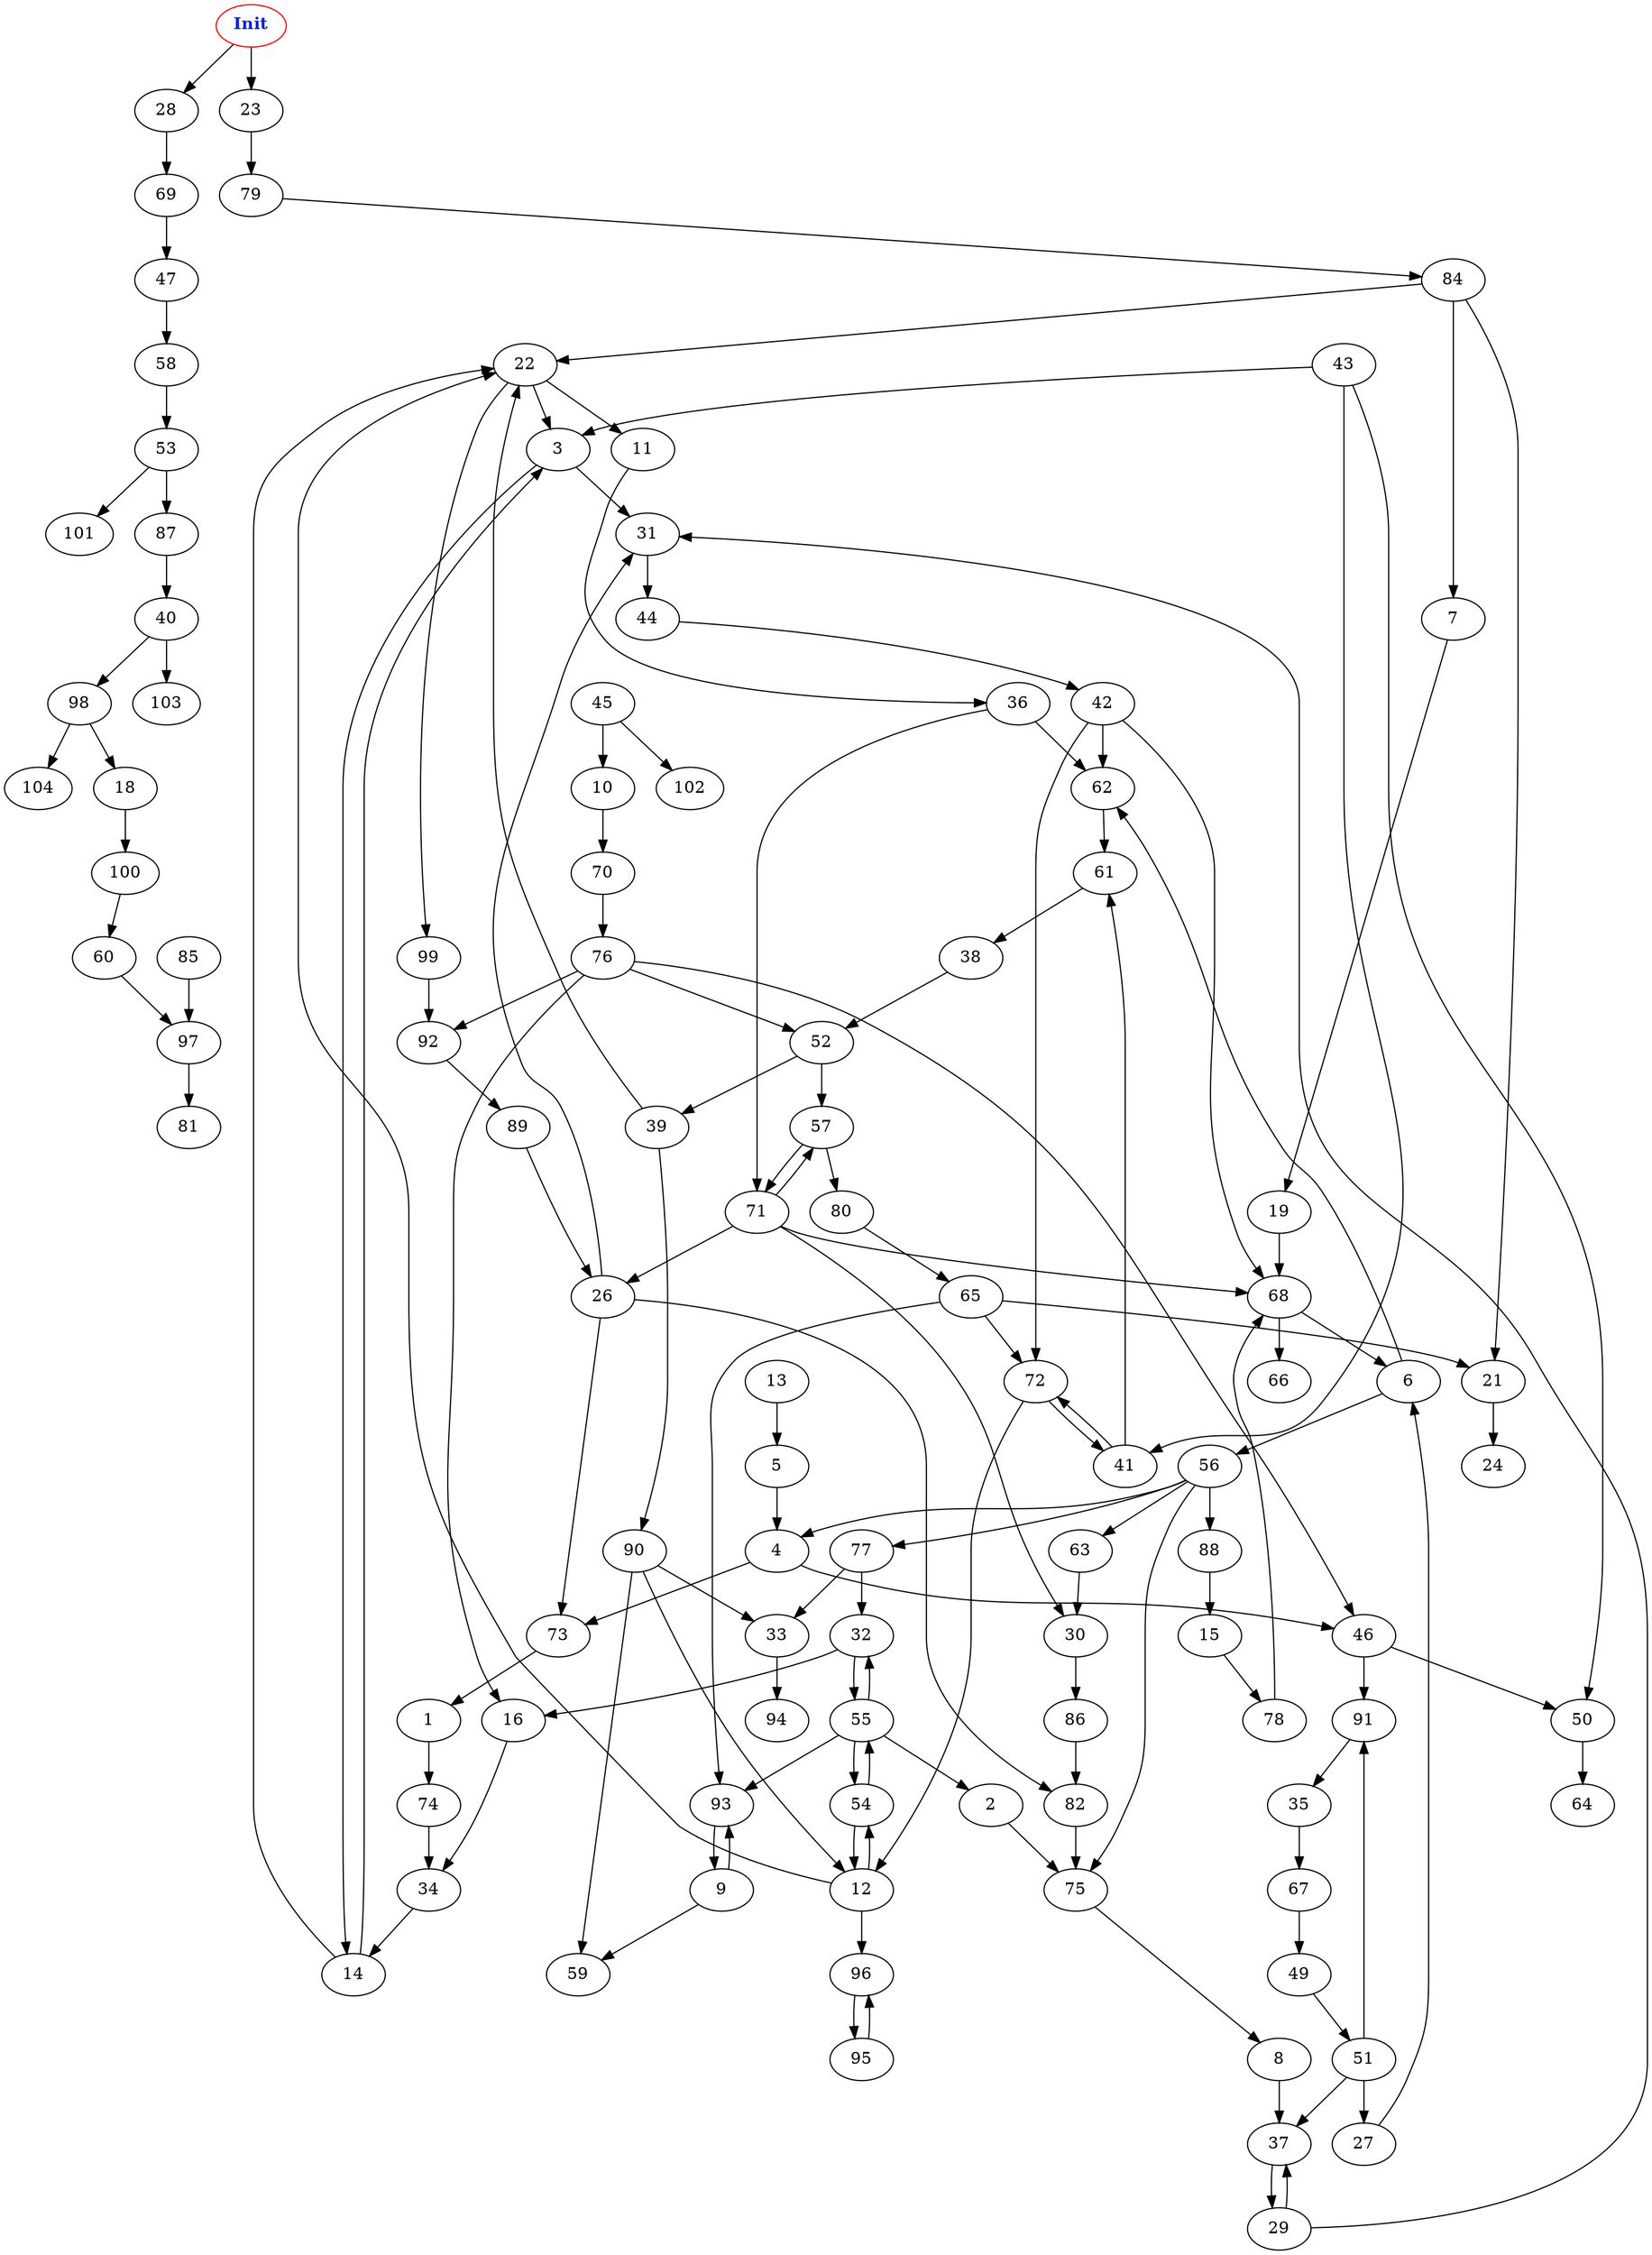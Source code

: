 digraph "Perturbed Net Graph with 100 nodes" {
edge ["class"="link-class"]
"0" ["color"="red","label"=<<b>Init</b>>,"fontcolor"="#1020d0"]
"5" -> "4" ["weight"="6.0"]
"4" -> "46" ["weight"="5.0"]
"4" -> "73" ["weight"="1.0"]
"46" -> "50" ["weight"="7.0"]
"46" -> "91" ["weight"="6.0"]
"73" -> "1" ["weight"="5.0"]
"84" -> "22" ["weight"="3.0"]
"84" -> "21" ["weight"="8.0"]
"84" -> "7" ["weight"="6.0"]
"22" -> "3" ["weight"="8.0"]
"22" -> "99" ["weight"="4.0"]
"22" -> "11" ["weight"="6.0"]
"3" -> "14" ["weight"="8.0"]
"3" -> "31" ["weight"="9.0"]
"14" -> "3" ["weight"="6.0"]
"14" -> "22" ["weight"="5.0"]
"31" -> "44" ["weight"="3.0"]
"99" -> "92" ["weight"="6.0"]
"11" -> "36" ["weight"="3.0"]
"36" -> "62" ["weight"="8.0"]
"36" -> "71" ["weight"="3.0"]
"21" -> "24" ["weight"="1.0"]
"7" -> "19" ["weight"="6.0"]
"19" -> "68" ["weight"="8.0"]
"69" -> "47" ["weight"="2.0"]
"47" -> "58" ["weight"="5.0"]
"58" -> "53" ["weight"="6.0"]
"0" -> "28" ["weight"="5.0"]
"0" -> "23" ["weight"="6.0"]
"28" -> "69" ["weight"="4.0"]
"23" -> "79" ["weight"="8.0"]
"88" -> "15" ["weight"="8.0"]
"15" -> "78" ["weight"="5.0"]
"78" -> "68" ["weight"="8.0"]
"10" -> "70" ["weight"="9.0"]
"70" -> "76" ["weight"="9.0"]
"56" -> "88" ["weight"="9.0"]
"56" -> "4" ["weight"="2.0"]
"56" -> "63" ["weight"="6.0"]
"56" -> "75" ["weight"="2.0"]
"56" -> "77" ["weight"="6.0"]
"63" -> "30" ["weight"="7.0"]
"75" -> "8" ["weight"="2.0"]
"77" -> "32" ["weight"="6.0"]
"77" -> "33" ["weight"="9.0"]
"42" -> "62" ["weight"="5.0"]
"42" -> "72" ["weight"="9.0"]
"42" -> "68" ["weight"="6.0"]
"62" -> "61" ["weight"="2.0"]
"72" -> "12" ["weight"="1.0"]
"72" -> "41" ["weight"="1.0"]
"68" -> "66" ["weight"="9.0"]
"68" -> "6" ["weight"="5.0"]
"37" -> "29" ["weight"="9.0"]
"29" -> "31" ["weight"="3.0"]
"29" -> "37" ["weight"="1.0"]
"52" -> "57" ["weight"="7.0"]
"52" -> "39" ["weight"="5.0"]
"57" -> "80" ["weight"="6.0"]
"57" -> "71" ["weight"="1.0"]
"39" -> "22" ["weight"="6.0"]
"39" -> "90" ["weight"="1.0"]
"90" -> "33" ["weight"="4.0"]
"90" -> "59" ["weight"="6.0"]
"90" -> "12" ["weight"="1.0"]
"50" -> "64" ["weight"="6.0"]
"91" -> "35" ["weight"="6.0"]
"93" -> "9" ["weight"="6.0"]
"9" -> "59" ["weight"="1.0"]
"9" -> "93" ["weight"="1.0"]
"80" -> "65" ["weight"="1.0"]
"71" -> "57" ["weight"="4.0"]
"71" -> "30" ["weight"="5.0"]
"71" -> "26" ["weight"="5.0"]
"71" -> "68" ["weight"="1.0"]
"6" -> "62" ["weight"="8.0"]
"6" -> "56" ["weight"="7.0"]
"61" -> "38" ["weight"="6.0"]
"38" -> "52" ["weight"="1.0"]
"89" -> "26" ["weight"="2.0"]
"26" -> "82" ["weight"="7.0"]
"26" -> "31" ["weight"="4.0"]
"26" -> "73" ["weight"="2.0"]
"82" -> "75" ["weight"="6.0"]
"1" -> "74" ["weight"="1.0"]
"74" -> "34" ["weight"="7.0"]
"34" -> "14" ["weight"="1.0"]
"60" -> "97" ["weight"="3.0"]
"97" -> "81" ["weight"="8.0"]
"85" -> "97" ["weight"="9.0"]
"76" -> "92" ["weight"="2.0"]
"76" -> "16" ["weight"="6.0"]
"76" -> "46" ["weight"="1.0"]
"76" -> "52" ["weight"="9.0"]
"33" -> "94" ["weight"="8.0"]
"92" -> "89" ["weight"="4.0"]
"65" -> "72" ["weight"="3.0"]
"65" -> "93" ["weight"="5.0"]
"65" -> "21" ["weight"="1.0"]
"53" -> "101" ["weight"="3.0"]
"53" -> "87" ["weight"="8.0"]
"87" -> "40" ["weight"="4.0"]
"32" -> "55" ["weight"="5.0"]
"32" -> "16" ["weight"="5.0"]
"55" -> "32" ["weight"="8.0"]
"55" -> "2" ["weight"="3.0"]
"55" -> "93" ["weight"="9.0"]
"55" -> "54" ["weight"="7.0"]
"16" -> "34" ["weight"="1.0"]
"96" -> "95" ["weight"="9.0"]
"95" -> "96" ["weight"="7.0"]
"13" -> "5" ["weight"="8.0"]
"41" -> "61" ["weight"="9.0"]
"41" -> "72" ["weight"="3.0"]
"2" -> "75" ["weight"="7.0"]
"45" -> "102" ["weight"="2.0"]
"45" -> "10" ["weight"="5.0"]
"44" -> "42" ["weight"="1.0"]
"27" -> "6" ["weight"="1.0"]
"30" -> "86" ["weight"="8.0"]
"86" -> "82" ["weight"="9.0"]
"12" -> "96" ["weight"="4.0"]
"12" -> "54" ["weight"="9.0"]
"12" -> "22" ["weight"="2.0"]
"54" -> "12" ["weight"="9.0"]
"54" -> "55" ["weight"="6.0"]
"49" -> "51" ["weight"="3.0"]
"51" -> "27" ["weight"="2.0"]
"51" -> "37" ["weight"="4.0"]
"51" -> "91" ["weight"="7.0"]
"8" -> "37" ["weight"="9.0"]
"98" -> "104" ["weight"="6.0"]
"98" -> "18" ["weight"="5.0"]
"18" -> "100" ["weight"="3.0"]
"100" -> "60" ["weight"="1.0"]
"35" -> "67" ["weight"="9.0"]
"67" -> "49" ["weight"="3.0"]
"43" -> "3" ["weight"="9.0"]
"43" -> "41" ["weight"="7.0"]
"43" -> "50" ["weight"="9.0"]
"40" -> "98" ["weight"="3.0"]
"40" -> "103" ["weight"="7.0"]
"79" -> "84" ["weight"="1.0"]
}